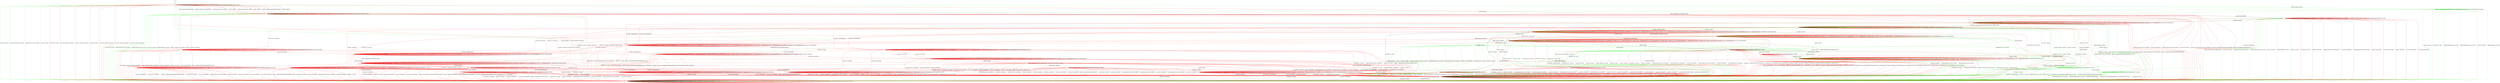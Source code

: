digraph "" {
	graph ["Incoming time"=0.08639669418334961,
		"Outgoing time"=0.14524483680725098,
		Output="{'States': 36, 'Transitions': 837, 'Filename': '../results/ssh/OpenSSH-DropBear-z3-3.dot'}",
		Reference="{'States': 32, 'Transitions': 683, 'Filename': '../subjects/ssh/OpenSSH.dot'}",
		Solver=z3,
		Updated="{'States': 18, 'Transitions': 222, 'Filename': '../subjects/ssh/DropBear.dot'}",
		"f-measure"=0.15027624309392265,
		precision=0.3063063063063063,
		recall=0.09956076134699854
	];
	a -> a	[key=0,
		label="CH_CLOSE / CH_NONE"];
	a -> a	[key=1,
		label="CH_REQUEST_PTY / CH_NONE"];
	a -> a	[key=2,
		label="CH_EOF / CH_NONE"];
	a -> a	[key=3,
		label="CH_DATA / CH_NONE"];
	a -> a	[key=4,
		color=green,
		label="KEX30 / UNIMPLEMENTED"];
	a -> a	[key=5,
		color=red,
		label="CH_WINDOW_ADJUST / CH_NONE"];
	a -> a	[key=6,
		color=red,
		label="DEBUG / NO_RESP"];
	a -> a	[key=7,
		color=red,
		label="CH_EXTENDED_DATA / CH_NONE"];
	a -> a	[key=8,
		color=red,
		label="IGNORE / NO_RESP"];
	a -> a	[key=9,
		color=red,
		label="UNIMPLEMENTED / NO_RESP"];
	a -> b	[key=0,
		color=green,
		label="CH_OPEN / NO_CONN"];
	a -> b	[key=1,
		color=red,
		label="CH_OPEN / DISCONNECT"];
	a -> g	[key=0,
		label="NEWKEYS / NO_RESP"];
	a -> k	[key=0,
		color=green,
		label="UA_PK_NOK / NO_CONN"];
	a -> k	[key=1,
		color=green,
		label="SERVICE_REQUEST_AUTH / NO_CONN"];
	a -> k	[key=2,
		color=green,
		label="SERVICE_REQUEST_CONN / NO_CONN"];
	a -> k	[key=3,
		color=green,
		label="UA_PK_OK / NO_CONN"];
	a -> k	[key=4,
		color=green,
		label="KEXINIT_PROCEED / NO_CONN"];
	a -> k	[key=5,
		color=green,
		label="KEXINIT / NO_CONN"];
	a -> k	[key=6,
		color=red,
		label="DISCONNECT / NO_CONN"];
	a -> k	[key=7,
		color=red,
		label="KEXINIT / DISCONNECT"];
	a -> k	[key=8,
		color=red,
		label="SERVICE_REQUEST_AUTH / DISCONNECT"];
	a -> k	[key=9,
		color=red,
		label="UA_PK_OK / DISCONNECT"];
	a -> k	[key=10,
		color=red,
		label="SERVICE_REQUEST_CONN / DISCONNECT"];
	a -> k	[key=11,
		color=red,
		label="UA_NONE / DISCONNECT"];
	a -> k	[key=12,
		color=red,
		label="UA_PK_NOK / DISCONNECT"];
	a -> k	[key=13,
		color=red,
		label="KEX30 / DISCONNECT"];
	a -> k	[key=14,
		color=red,
		label="UA_PW_OK / DISCONNECT"];
	a -> k	[key=15,
		color=red,
		label="UA_PW_NOK / DISCONNECT"];
	a -> k	[key=16,
		color=red,
		label="REKEY / DISCONNECT|NO_CONN|NO_CONN"];
	b -> b	[key=0,
		label="KEXINIT / NO_CONN"];
	b -> b	[key=1,
		label="SERVICE_REQUEST_AUTH / NO_CONN"];
	b -> b	[key=2,
		label="UA_PK_OK / NO_CONN"];
	b -> b	[key=3,
		label="SERVICE_REQUEST_CONN / NO_CONN"];
	b -> b	[key=4,
		label="NEWKEYS / NO_CONN"];
	b -> b	[key=5,
		label="UA_PK_NOK / NO_CONN"];
	b -> b	[key=6,
		label="CH_OPEN / CH_MAX"];
	b -> b	[key=7,
		label="CH_REQUEST_PTY / NO_CONN"];
	b -> b	[key=8,
		label="KEX30 / NO_CONN"];
	b -> b	[key=9,
		label="CH_EOF / NO_CONN"];
	b -> b	[key=10,
		label="CH_DATA / NO_CONN"];
	b -> b	[key=11,
		color=green,
		label="KEXINIT_PROCEED / NO_CONN"];
	b -> b	[key=12,
		color=red,
		label="DISCONNECT / NO_CONN"];
	b -> b	[key=13,
		color=red,
		label="CH_WINDOW_ADJUST / NO_CONN"];
	b -> b	[key=14,
		color=red,
		label="DEBUG / NO_CONN"];
	b -> b	[key=15,
		color=red,
		label="UA_NONE / NO_CONN"];
	b -> b	[key=16,
		color=red,
		label="CH_EXTENDED_DATA / NO_CONN"];
	b -> b	[key=17,
		color=red,
		label="IGNORE / NO_CONN"];
	b -> b	[key=18,
		color=red,
		label="UNIMPLEMENTED / NO_CONN"];
	b -> b	[key=19,
		color=red,
		label="UA_PW_OK / NO_CONN"];
	b -> b	[key=20,
		color=red,
		label="UA_PW_NOK / NO_CONN"];
	b -> b	[key=21,
		color=red,
		label="REKEY / NO_CONN|NO_CONN|NO_CONN"];
	b -> k	[key=0,
		label="CH_CLOSE / NO_CONN"];
	c -> c	[key=0,
		label="SERVICE_REQUEST_AUTH / SERVICE_ACCEPT"];
	c -> c	[key=1,
		label="CH_CLOSE / CH_NONE"];
	c -> c	[key=2,
		label="CH_REQUEST_PTY / CH_NONE"];
	c -> c	[key=3,
		label="CH_EOF / CH_NONE"];
	c -> c	[key=4,
		label="CH_DATA / CH_NONE"];
	c -> c	[key=5,
		color=green,
		label="UA_PK_NOK / NO_RESP"];
	c -> c	[key=6,
		color=green,
		label="SERVICE_REQUEST_CONN / SERVICE_ACCEPT"];
	c -> c	[key=7,
		color=green,
		label="UA_PK_OK / NO_RESP"];
	c -> c	[key=8,
		color=red,
		label="KEXINIT / UNIMPLEMENTED"];
	c -> c	[key=9,
		color=red,
		label="CH_WINDOW_ADJUST / CH_NONE"];
	c -> c	[key=10,
		color=red,
		label="DEBUG / NO_RESP"];
	c -> c	[key=11,
		color=red,
		label="CH_EXTENDED_DATA / CH_NONE"];
	c -> c	[key=12,
		color=red,
		label="KEX30 / UNIMPLEMENTED"];
	c -> c	[key=13,
		color=red,
		label="IGNORE / NO_RESP"];
	c -> c	[key=14,
		color=red,
		label="UNIMPLEMENTED / NO_RESP"];
	c -> d	[key=0,
		color=green,
		label="CH_OPEN / CH_OPEN_SUCCESS"];
	c -> k	[key=0,
		label="NEWKEYS / NO_CONN"];
	c -> k	[key=1,
		color=green,
		label="KEX30 / NO_CONN"];
	c -> k	[key=2,
		color=red,
		label="DISCONNECT / NO_CONN"];
	c -> k	[key=3,
		color=red,
		label="SERVICE_REQUEST_CONN / DISCONNECT"];
	c -> k	[key=4,
		color=red,
		label="REKEY / UNIMPLEMENTED|UNIMPLEMENTED|NO_CONN"];
	p	[color=green];
	c -> p	[key=0,
		color=green,
		label="KEXINIT_PROCEED / KEXINIT"];
	q	[color=green];
	c -> q	[key=0,
		color=green,
		label="KEXINIT / KEXINIT"];
	t	[color=red];
	c -> t	[key=0,
		color=red,
		label="UA_PK_OK / UA_SUCCESS"];
	c -> t	[key=1,
		color=red,
		label="UA_PW_OK / UA_SUCCESS"];
	u	[color=red];
	c -> u	[key=0,
		color=red,
		label="UA_PW_NOK / UA_FAILURE"];
	v	[color=red];
	c -> v	[key=0,
		color=red,
		label="UA_NONE / UA_FAILURE"];
	w	[color=red];
	c -> w	[key=0,
		color=red,
		label="UA_PK_NOK / UA_FAILURE"];
	x	[color=red];
	c -> x	[key=0,
		color=red,
		label="CH_OPEN / UNIMPLEMENTED"];
	d -> b	[key=0,
		label="NEWKEYS / NO_CONN"];
	d -> b	[key=1,
		color=green,
		label="KEX30 / NO_CONN"];
	d -> b	[key=2,
		color=red,
		label="DISCONNECT / NO_CONN"];
	d -> c	[key=0,
		color=green,
		label="CH_CLOSE / CH_EOF"];
	d -> d	[key=0,
		label="CH_OPEN / CH_MAX"];
	d -> d	[key=1,
		label="CH_DATA / NO_RESP"];
	d -> d	[key=2,
		color=green,
		label="UA_PK_NOK / NO_RESP"];
	d -> d	[key=3,
		color=green,
		label="SERVICE_REQUEST_AUTH / SERVICE_ACCEPT"];
	d -> d	[key=4,
		color=green,
		label="SERVICE_REQUEST_CONN / SERVICE_ACCEPT"];
	d -> d	[key=5,
		color=green,
		label="UA_PK_OK / NO_RESP"];
	d -> d	[key=6,
		color=red,
		label="SERVICE_REQUEST_AUTH / NO_RESP"];
	d -> d	[key=7,
		color=red,
		label="CH_WINDOW_ADJUST / NO_RESP"];
	d -> d	[key=8,
		color=red,
		label="DEBUG / NO_RESP"];
	d -> d	[key=9,
		color=red,
		label="UA_PK_OK / UNIMPLEMENTED"];
	d -> d	[key=10,
		color=red,
		label="SERVICE_REQUEST_CONN / NO_RESP"];
	d -> d	[key=11,
		color=red,
		label="UA_NONE / UNIMPLEMENTED"];
	d -> d	[key=12,
		color=red,
		label="CH_EXTENDED_DATA / NO_RESP"];
	d -> d	[key=13,
		color=red,
		label="UA_PK_NOK / UNIMPLEMENTED"];
	d -> d	[key=14,
		color=red,
		label="KEX30 / NO_RESP"];
	d -> d	[key=15,
		color=red,
		label="IGNORE / NO_RESP"];
	d -> d	[key=16,
		color=red,
		label="CH_EOF / NO_RESP"];
	d -> d	[key=17,
		color=red,
		label="UNIMPLEMENTED / NO_RESP"];
	d -> d	[key=18,
		color=red,
		label="UA_PW_OK / UNIMPLEMENTED"];
	d -> d	[key=19,
		color=red,
		label="UA_PW_NOK / UNIMPLEMENTED"];
	d -> d	[key=20,
		color=red,
		label="REKEY / KEXINIT|KEX31+NEWKEYS|NO_RESP"];
	d -> e	[key=0,
		color=green,
		label="CH_EOF / CH_EOF"];
	d -> f	[key=0,
		color=green,
		label="KEXINIT / KEXINIT"];
	d -> j	[key=0,
		color=green,
		label="CH_REQUEST_PTY / CH_SUCCESS"];
	d -> l	[key=0,
		color=red,
		label="CH_REQUEST_PTY / CH_SUCCESS"];
	r	[color=green];
	d -> r	[key=0,
		color=green,
		label="KEXINIT_PROCEED / KEXINIT"];
	z	[color=red];
	d -> z	[key=0,
		color=red,
		label="CH_CLOSE / CH_CLOSE"];
	ff	[color=red];
	d -> ff	[key=0,
		color=red,
		label="KEXINIT / KEXINIT"];
	e -> b	[key=0,
		label="NEWKEYS / NO_CONN"];
	e -> b	[key=1,
		color=green,
		label="KEX30 / NO_CONN"];
	e -> b	[key=2,
		color=green,
		label="CH_DATA / NO_CONN"];
	e -> b	[key=3,
		color=red,
		label="DISCONNECT / NO_CONN"];
	e -> c	[key=0,
		color=green,
		label="CH_CLOSE / NO_RESP"];
	e -> d	[key=0,
		color=red,
		label="REKEY / KEXINIT|KEX31+NEWKEYS|NO_RESP"];
	e -> e	[key=0,
		label="CH_OPEN / CH_MAX"];
	e -> e	[key=1,
		label="CH_EOF / NO_RESP"];
	e -> e	[key=2,
		color=green,
		label="UA_PK_NOK / NO_RESP"];
	e -> e	[key=3,
		color=green,
		label="SERVICE_REQUEST_AUTH / SERVICE_ACCEPT"];
	e -> e	[key=4,
		color=green,
		label="SERVICE_REQUEST_CONN / SERVICE_ACCEPT"];
	e -> e	[key=5,
		color=green,
		label="UA_PK_OK / NO_RESP"];
	e -> e	[key=6,
		color=red,
		label="SERVICE_REQUEST_AUTH / UNIMPLEMENTED"];
	e -> e	[key=7,
		color=red,
		label="CH_WINDOW_ADJUST / NO_RESP"];
	e -> e	[key=8,
		color=red,
		label="DEBUG / NO_RESP"];
	e -> e	[key=9,
		color=red,
		label="UA_PK_OK / UNIMPLEMENTED"];
	e -> e	[key=10,
		color=red,
		label="SERVICE_REQUEST_CONN / UNIMPLEMENTED"];
	e -> e	[key=11,
		color=red,
		label="UA_NONE / UNIMPLEMENTED"];
	e -> e	[key=12,
		color=red,
		label="CH_EXTENDED_DATA / NO_RESP"];
	e -> e	[key=13,
		color=red,
		label="UA_PK_NOK / UNIMPLEMENTED"];
	e -> e	[key=14,
		color=red,
		label="KEX30 / UNIMPLEMENTED"];
	e -> e	[key=15,
		color=red,
		label="IGNORE / NO_RESP"];
	e -> e	[key=16,
		color=red,
		label="CH_DATA / NO_RESP"];
	e -> e	[key=17,
		color=red,
		label="UNIMPLEMENTED / NO_RESP"];
	e -> e	[key=18,
		color=red,
		label="UA_PW_OK / UNIMPLEMENTED"];
	e -> e	[key=19,
		color=red,
		label="UA_PW_NOK / UNIMPLEMENTED"];
	e -> f	[key=0,
		color=green,
		label="KEXINIT / KEXINIT"];
	e -> j	[key=0,
		color=red,
		label="CH_REQUEST_PTY / CH_SUCCESS"];
	e -> l	[key=0,
		color=green,
		label="CH_REQUEST_PTY / CH_SUCCESS"];
	e -> r	[key=0,
		color=green,
		label="KEXINIT_PROCEED / KEXINIT"];
	e -> t	[key=0,
		color=red,
		label="CH_CLOSE / CH_CLOSE"];
	e -> ff	[key=0,
		color=red,
		label="KEXINIT / KEXINIT"];
	f -> b	[key=0,
		color=green,
		label="UA_PK_NOK / NO_CONN"];
	f -> b	[key=1,
		color=green,
		label="SERVICE_REQUEST_AUTH / NO_CONN"];
	f -> b	[key=2,
		color=green,
		label="SERVICE_REQUEST_CONN / NO_CONN"];
	f -> b	[key=3,
		color=green,
		label="NEWKEYS / UNIMPLEMENTED"];
	f -> b	[key=4,
		color=green,
		label="CH_REQUEST_PTY / NO_CONN"];
	f -> b	[key=5,
		color=green,
		label="CH_DATA / NO_CONN"];
	f -> b	[key=6,
		color=green,
		label="UA_PK_OK / NO_CONN"];
	f -> b	[key=7,
		color=green,
		label="KEXINIT_PROCEED / NO_CONN"];
	f -> b	[key=8,
		color=green,
		label="KEXINIT / NO_CONN"];
	f -> b	[key=9,
		color=green,
		label="CH_EOF / NO_CONN"];
	f -> b	[key=10,
		color=red,
		label="DISCONNECT / NO_CONN"];
	f -> b	[key=11,
		color=red,
		label="KEXINIT / DISCONNECT"];
	f -> b	[key=12,
		color=red,
		label="SERVICE_REQUEST_AUTH / DISCONNECT"];
	f -> b	[key=13,
		color=red,
		label="CH_WINDOW_ADJUST / DISCONNECT"];
	f -> b	[key=14,
		color=red,
		label="UA_PK_OK / DISCONNECT"];
	f -> b	[key=15,
		color=red,
		label="SERVICE_REQUEST_CONN / DISCONNECT"];
	f -> b	[key=16,
		color=red,
		label="UA_NONE / DISCONNECT"];
	f -> b	[key=17,
		color=red,
		label="CH_EXTENDED_DATA / DISCONNECT"];
	f -> b	[key=18,
		color=red,
		label="NEWKEYS / NO_CONN"];
	f -> b	[key=19,
		color=red,
		label="UA_PK_NOK / DISCONNECT"];
	f -> b	[key=20,
		color=red,
		label="CH_REQUEST_PTY / DISCONNECT"];
	f -> b	[key=21,
		color=red,
		label="CH_EOF / DISCONNECT"];
	f -> b	[key=22,
		color=red,
		label="CH_DATA / DISCONNECT"];
	f -> b	[key=23,
		color=red,
		label="UA_PW_OK / DISCONNECT"];
	f -> b	[key=24,
		color=red,
		label="UA_PW_NOK / DISCONNECT"];
	f -> b	[key=25,
		color=red,
		label="REKEY / DISCONNECT|NO_CONN|NO_CONN"];
	f -> f	[key=0,
		label="CH_OPEN / CH_MAX"];
	f -> f	[key=1,
		color=red,
		label="DEBUG / NO_RESP"];
	f -> f	[key=2,
		color=red,
		label="IGNORE / NO_RESP"];
	f -> f	[key=3,
		color=red,
		label="UNIMPLEMENTED / NO_RESP"];
	f -> i	[key=0,
		color=green,
		label="KEX30 / KEX31+NEWKEYS"];
	f -> k	[key=0,
		color=green,
		label="CH_CLOSE / NO_CONN"];
	f -> k	[key=1,
		color=red,
		label="CH_CLOSE / DISCONNECT"];
	jj	[color=red];
	f -> jj	[key=0,
		color=red,
		label="KEX30 / KEX31+NEWKEYS"];
	g -> b	[key=0,
		color=green,
		label="CH_OPEN / NO_CONN"];
	g -> c	[key=0,
		color=green,
		label="UA_PK_OK / UA_SUCCESS"];
	g -> c	[key=1,
		color=red,
		label="SERVICE_REQUEST_AUTH / SERVICE_ACCEPT"];
	g -> g	[key=0,
		label="CH_CLOSE / CH_NONE"];
	g -> g	[key=1,
		label="CH_REQUEST_PTY / CH_NONE"];
	g -> g	[key=2,
		label="CH_EOF / CH_NONE"];
	g -> g	[key=3,
		label="CH_DATA / CH_NONE"];
	g -> g	[key=4,
		color=green,
		label="UA_PK_NOK / UA_FAILURE"];
	g -> g	[key=5,
		color=green,
		label="SERVICE_REQUEST_AUTH / SERVICE_ACCEPT"];
	g -> g	[key=6,
		color=red,
		label="KEXINIT / UNIMPLEMENTED"];
	g -> g	[key=7,
		color=red,
		label="CH_WINDOW_ADJUST / CH_NONE"];
	g -> g	[key=8,
		color=red,
		label="DEBUG / NO_RESP"];
	g -> g	[key=9,
		color=red,
		label="UA_PK_OK / UNIMPLEMENTED"];
	g -> g	[key=10,
		color=red,
		label="UA_NONE / UNIMPLEMENTED"];
	g -> g	[key=11,
		color=red,
		label="CH_EXTENDED_DATA / CH_NONE"];
	g -> g	[key=12,
		color=red,
		label="UA_PK_NOK / UNIMPLEMENTED"];
	g -> g	[key=13,
		color=red,
		label="KEX30 / UNIMPLEMENTED"];
	g -> g	[key=14,
		color=red,
		label="IGNORE / NO_RESP"];
	g -> g	[key=15,
		color=red,
		label="UNIMPLEMENTED / NO_RESP"];
	g -> g	[key=16,
		color=red,
		label="UA_PW_OK / UNIMPLEMENTED"];
	g -> g	[key=17,
		color=red,
		label="UA_PW_NOK / UNIMPLEMENTED"];
	g -> k	[key=0,
		label="NEWKEYS / NO_CONN"];
	g -> k	[key=1,
		color=green,
		label="KEX30 / NO_CONN"];
	g -> k	[key=2,
		color=green,
		label="SERVICE_REQUEST_CONN / NO_CONN"];
	g -> k	[key=3,
		color=red,
		label="DISCONNECT / NO_CONN"];
	g -> k	[key=4,
		color=red,
		label="SERVICE_REQUEST_CONN / DISCONNECT"];
	g -> k	[key=5,
		color=red,
		label="REKEY / UNIMPLEMENTED|UNIMPLEMENTED|NO_CONN"];
	g -> p	[key=0,
		color=green,
		label="KEXINIT_PROCEED / KEXINIT"];
	g -> q	[key=0,
		color=green,
		label="KEXINIT / KEXINIT"];
	s	[color=red];
	g -> s	[key=0,
		color=red,
		label="CH_OPEN / UNIMPLEMENTED"];
	h -> b	[key=0,
		color=green,
		label="CH_OPEN / KEXINIT"];
	h -> b	[key=1,
		color=red,
		label="CH_OPEN / KEXINIT+DISCONNECT"];
	h -> g	[key=0,
		color=red,
		label="REKEY / KEXINIT|KEX31+NEWKEYS|NO_RESP"];
	h -> h	[key=0,
		label="CH_CLOSE / CH_NONE"];
	h -> h	[key=1,
		label="CH_REQUEST_PTY / CH_NONE"];
	h -> h	[key=2,
		label="CH_EOF / CH_NONE"];
	h -> h	[key=3,
		label="CH_DATA / CH_NONE"];
	h -> h	[key=4,
		color=red,
		label="CH_WINDOW_ADJUST / CH_NONE"];
	h -> h	[key=5,
		color=red,
		label="CH_EXTENDED_DATA / CH_NONE"];
	h -> k	[key=0,
		color=green,
		label="UA_PK_NOK / KEXINIT"];
	h -> k	[key=1,
		color=green,
		label="SERVICE_REQUEST_AUTH / KEXINIT"];
	h -> k	[key=2,
		color=green,
		label="SERVICE_REQUEST_CONN / KEXINIT"];
	h -> k	[key=3,
		color=green,
		label="UA_PK_OK / KEXINIT"];
	h -> k	[key=4,
		color=red,
		label="DISCONNECT / KEXINIT"];
	h -> k	[key=5,
		color=red,
		label="UA_PK_OK / KEXINIT+DISCONNECT"];
	h -> k	[key=6,
		color=red,
		label="UA_NONE / KEXINIT+DISCONNECT"];
	h -> k	[key=7,
		color=red,
		label="NEWKEYS / KEXINIT"];
	h -> k	[key=8,
		color=red,
		label="UA_PK_NOK / KEXINIT+DISCONNECT"];
	h -> k	[key=9,
		color=red,
		label="UA_PW_OK / KEXINIT+DISCONNECT"];
	h -> k	[key=10,
		color=red,
		label="UA_PW_NOK / KEXINIT+DISCONNECT"];
	h -> m	[key=0,
		label="KEXINIT / KEXINIT"];
	h -> m	[key=1,
		color=green,
		label="KEX30 / KEXINIT+UNIMPLEMENTED"];
	h -> m	[key=2,
		color=green,
		label="NEWKEYS / KEXINIT+UNIMPLEMENTED"];
	h -> m	[key=3,
		color=red,
		label="SERVICE_REQUEST_AUTH / KEXINIT"];
	h -> m	[key=4,
		color=red,
		label="DEBUG / KEXINIT"];
	h -> m	[key=5,
		color=red,
		label="SERVICE_REQUEST_CONN / KEXINIT"];
	h -> m	[key=6,
		color=red,
		label="KEX30 / KEXINIT"];
	h -> m	[key=7,
		color=red,
		label="IGNORE / KEXINIT"];
	h -> m	[key=8,
		color=red,
		label="UNIMPLEMENTED / KEXINIT"];
	o	[color=green];
	h -> o	[key=0,
		color=green,
		label="KEXINIT_PROCEED / KEXINIT"];
	i -> b	[key=0,
		color=green,
		label="UA_PK_NOK / NO_CONN"];
	i -> b	[key=1,
		color=green,
		label="SERVICE_REQUEST_AUTH / NO_CONN"];
	i -> b	[key=2,
		color=green,
		label="SERVICE_REQUEST_CONN / NO_CONN"];
	i -> b	[key=3,
		color=green,
		label="CH_REQUEST_PTY / NO_CONN"];
	i -> b	[key=4,
		color=green,
		label="CH_DATA / NO_CONN"];
	i -> b	[key=5,
		color=green,
		label="UA_PK_OK / NO_CONN"];
	i -> b	[key=6,
		color=green,
		label="KEXINIT_PROCEED / NO_CONN"];
	i -> b	[key=7,
		color=green,
		label="KEXINIT / NO_CONN"];
	i -> b	[key=8,
		color=green,
		label="CH_EOF / NO_CONN"];
	i -> b	[key=9,
		color=red,
		label="DISCONNECT / NO_CONN"];
	i -> b	[key=10,
		color=red,
		label="KEXINIT / DISCONNECT"];
	i -> b	[key=11,
		color=red,
		label="SERVICE_REQUEST_AUTH / DISCONNECT"];
	i -> b	[key=12,
		color=red,
		label="CH_WINDOW_ADJUST / DISCONNECT"];
	i -> b	[key=13,
		color=red,
		label="UA_PK_OK / DISCONNECT"];
	i -> b	[key=14,
		color=red,
		label="SERVICE_REQUEST_CONN / DISCONNECT"];
	i -> b	[key=15,
		color=red,
		label="UA_NONE / DISCONNECT"];
	i -> b	[key=16,
		color=red,
		label="CH_EXTENDED_DATA / DISCONNECT"];
	i -> b	[key=17,
		color=red,
		label="UA_PK_NOK / DISCONNECT"];
	i -> b	[key=18,
		color=red,
		label="CH_REQUEST_PTY / DISCONNECT"];
	i -> b	[key=19,
		color=red,
		label="KEX30 / DISCONNECT"];
	i -> b	[key=20,
		color=red,
		label="CH_EOF / DISCONNECT"];
	i -> b	[key=21,
		color=red,
		label="CH_DATA / DISCONNECT"];
	i -> b	[key=22,
		color=red,
		label="UA_PW_OK / DISCONNECT"];
	i -> b	[key=23,
		color=red,
		label="UA_PW_NOK / DISCONNECT"];
	i -> b	[key=24,
		color=red,
		label="REKEY / DISCONNECT|NO_CONN|NO_CONN"];
	i -> d	[key=0,
		label="NEWKEYS / NO_RESP"];
	i -> i	[key=0,
		label="CH_OPEN / CH_MAX"];
	i -> i	[key=1,
		color=green,
		label="KEX30 / UNIMPLEMENTED"];
	i -> i	[key=2,
		color=red,
		label="DEBUG / NO_RESP"];
	i -> i	[key=3,
		color=red,
		label="IGNORE / NO_RESP"];
	i -> i	[key=4,
		color=red,
		label="UNIMPLEMENTED / NO_RESP"];
	i -> k	[key=0,
		color=green,
		label="CH_CLOSE / NO_CONN"];
	i -> k	[key=1,
		color=red,
		label="CH_CLOSE / DISCONNECT"];
	j -> b	[key=0,
		label="NEWKEYS / NO_CONN"];
	j -> b	[key=1,
		color=green,
		label="KEX30 / NO_CONN"];
	j -> b	[key=2,
		color=green,
		label="CH_REQUEST_PTY / NO_CONN"];
	j -> b	[key=3,
		color=red,
		label="DISCONNECT / NO_CONN"];
	j -> b	[key=4,
		color=red,
		label="CH_REQUEST_PTY / DISCONNECT"];
	j -> c	[key=0,
		color=green,
		label="CH_CLOSE / CH_EOF"];
	j -> f	[key=0,
		label="KEXINIT / KEXINIT"];
	j -> j	[key=0,
		label="CH_OPEN / CH_MAX"];
	j -> j	[key=1,
		label="CH_DATA / NO_RESP"];
	j -> j	[key=2,
		color=green,
		label="UA_PK_NOK / NO_RESP"];
	j -> j	[key=3,
		color=green,
		label="SERVICE_REQUEST_AUTH / SERVICE_ACCEPT"];
	j -> j	[key=4,
		color=green,
		label="SERVICE_REQUEST_CONN / SERVICE_ACCEPT"];
	j -> j	[key=5,
		color=green,
		label="UA_PK_OK / NO_RESP"];
	j -> j	[key=6,
		color=red,
		label="SERVICE_REQUEST_AUTH / UNIMPLEMENTED"];
	j -> j	[key=7,
		color=red,
		label="CH_WINDOW_ADJUST / NO_RESP"];
	j -> j	[key=8,
		color=red,
		label="DEBUG / NO_RESP"];
	j -> j	[key=9,
		color=red,
		label="UA_PK_OK / UNIMPLEMENTED"];
	j -> j	[key=10,
		color=red,
		label="SERVICE_REQUEST_CONN / UNIMPLEMENTED"];
	j -> j	[key=11,
		color=red,
		label="UA_NONE / UNIMPLEMENTED"];
	j -> j	[key=12,
		color=red,
		label="CH_EXTENDED_DATA / NO_RESP"];
	j -> j	[key=13,
		color=red,
		label="UA_PK_NOK / UNIMPLEMENTED"];
	j -> j	[key=14,
		color=red,
		label="KEX30 / UNIMPLEMENTED"];
	j -> j	[key=15,
		color=red,
		label="IGNORE / NO_RESP"];
	j -> j	[key=16,
		color=red,
		label="CH_EOF / NO_RESP"];
	j -> j	[key=17,
		color=red,
		label="UNIMPLEMENTED / NO_RESP"];
	j -> j	[key=18,
		color=red,
		label="UA_PW_OK / UNIMPLEMENTED"];
	j -> j	[key=19,
		color=red,
		label="UA_PW_NOK / UNIMPLEMENTED"];
	j -> l	[key=0,
		color=green,
		label="CH_EOF / CH_EOF"];
	j -> l	[key=1,
		color=red,
		label="REKEY / KEXINIT|KEX31+NEWKEYS|NO_RESP"];
	j -> r	[key=0,
		color=green,
		label="KEXINIT_PROCEED / KEXINIT"];
	j -> t	[key=0,
		color=red,
		label="CH_CLOSE / CH_CLOSE"];
	k -> b	[key=0,
		label="CH_OPEN / NO_CONN"];
	k -> k	[key=0,
		label="KEXINIT / NO_CONN"];
	k -> k	[key=1,
		label="SERVICE_REQUEST_AUTH / NO_CONN"];
	k -> k	[key=2,
		label="UA_PK_OK / NO_CONN"];
	k -> k	[key=3,
		label="SERVICE_REQUEST_CONN / NO_CONN"];
	k -> k	[key=4,
		label="NEWKEYS / NO_CONN"];
	k -> k	[key=5,
		label="UA_PK_NOK / NO_CONN"];
	k -> k	[key=6,
		label="CH_CLOSE / CH_NONE"];
	k -> k	[key=7,
		label="CH_REQUEST_PTY / CH_NONE"];
	k -> k	[key=8,
		label="KEX30 / NO_CONN"];
	k -> k	[key=9,
		label="CH_EOF / CH_NONE"];
	k -> k	[key=10,
		label="CH_DATA / CH_NONE"];
	k -> k	[key=11,
		color=green,
		label="KEXINIT_PROCEED / NO_CONN"];
	k -> k	[key=12,
		color=red,
		label="DISCONNECT / NO_CONN"];
	k -> k	[key=13,
		color=red,
		label="CH_WINDOW_ADJUST / CH_NONE"];
	k -> k	[key=14,
		color=red,
		label="DEBUG / NO_CONN"];
	k -> k	[key=15,
		color=red,
		label="UA_NONE / NO_CONN"];
	k -> k	[key=16,
		color=red,
		label="CH_EXTENDED_DATA / CH_NONE"];
	k -> k	[key=17,
		color=red,
		label="IGNORE / NO_CONN"];
	k -> k	[key=18,
		color=red,
		label="UNIMPLEMENTED / NO_CONN"];
	k -> k	[key=19,
		color=red,
		label="UA_PW_OK / NO_CONN"];
	k -> k	[key=20,
		color=red,
		label="UA_PW_NOK / NO_CONN"];
	k -> k	[key=21,
		color=red,
		label="REKEY / NO_CONN|NO_CONN|NO_CONN"];
	l -> b	[key=0,
		label="NEWKEYS / NO_CONN"];
	l -> b	[key=1,
		color=green,
		label="KEX30 / NO_CONN"];
	l -> b	[key=2,
		color=green,
		label="CH_REQUEST_PTY / NO_CONN"];
	l -> b	[key=3,
		color=green,
		label="CH_DATA / NO_CONN"];
	l -> b	[key=4,
		color=red,
		label="DISCONNECT / NO_CONN"];
	l -> b	[key=5,
		color=red,
		label="CH_REQUEST_PTY / DISCONNECT"];
	l -> c	[key=0,
		color=green,
		label="CH_CLOSE / NO_RESP"];
	l -> f	[key=0,
		label="KEXINIT / KEXINIT"];
	l -> l	[key=0,
		label="CH_OPEN / CH_MAX"];
	l -> l	[key=1,
		label="CH_EOF / NO_RESP"];
	l -> l	[key=2,
		color=green,
		label="UA_PK_NOK / NO_RESP"];
	l -> l	[key=3,
		color=green,
		label="SERVICE_REQUEST_AUTH / SERVICE_ACCEPT"];
	l -> l	[key=4,
		color=green,
		label="SERVICE_REQUEST_CONN / SERVICE_ACCEPT"];
	l -> l	[key=5,
		color=green,
		label="UA_PK_OK / NO_RESP"];
	l -> l	[key=6,
		color=red,
		label="SERVICE_REQUEST_AUTH / NO_RESP"];
	l -> l	[key=7,
		color=red,
		label="CH_WINDOW_ADJUST / NO_RESP"];
	l -> l	[key=8,
		color=red,
		label="DEBUG / NO_RESP"];
	l -> l	[key=9,
		color=red,
		label="UA_PK_OK / UNIMPLEMENTED"];
	l -> l	[key=10,
		color=red,
		label="SERVICE_REQUEST_CONN / NO_RESP"];
	l -> l	[key=11,
		color=red,
		label="UA_NONE / UNIMPLEMENTED"];
	l -> l	[key=12,
		color=red,
		label="CH_EXTENDED_DATA / NO_RESP"];
	l -> l	[key=13,
		color=red,
		label="UA_PK_NOK / UNIMPLEMENTED"];
	l -> l	[key=14,
		color=red,
		label="KEX30 / NO_RESP"];
	l -> l	[key=15,
		color=red,
		label="IGNORE / NO_RESP"];
	l -> l	[key=16,
		color=red,
		label="CH_DATA / NO_RESP"];
	l -> l	[key=17,
		color=red,
		label="UNIMPLEMENTED / NO_RESP"];
	l -> l	[key=18,
		color=red,
		label="UA_PW_OK / UNIMPLEMENTED"];
	l -> l	[key=19,
		color=red,
		label="UA_PW_NOK / UNIMPLEMENTED"];
	l -> l	[key=20,
		color=red,
		label="REKEY / KEXINIT|KEX31+NEWKEYS|NO_RESP"];
	l -> r	[key=0,
		color=green,
		label="KEXINIT_PROCEED / KEXINIT"];
	l -> z	[key=0,
		color=red,
		label="CH_CLOSE / CH_CLOSE"];
	m -> a	[key=0,
		label="KEX30 / KEX31+NEWKEYS"];
	m -> b	[key=0,
		color=green,
		label="CH_OPEN / NO_CONN"];
	m -> b	[key=1,
		color=red,
		label="CH_OPEN / DISCONNECT"];
	m -> k	[key=0,
		color=green,
		label="UA_PK_NOK / NO_CONN"];
	m -> k	[key=1,
		color=green,
		label="SERVICE_REQUEST_AUTH / NO_CONN"];
	m -> k	[key=2,
		color=green,
		label="SERVICE_REQUEST_CONN / NO_CONN"];
	m -> k	[key=3,
		color=green,
		label="UA_PK_OK / NO_CONN"];
	m -> k	[key=4,
		color=green,
		label="KEXINIT_PROCEED / NO_CONN"];
	m -> k	[key=5,
		color=green,
		label="KEXINIT / NO_CONN"];
	m -> k	[key=6,
		color=red,
		label="DISCONNECT / NO_CONN"];
	m -> k	[key=7,
		color=red,
		label="KEXINIT / DISCONNECT"];
	m -> k	[key=8,
		color=red,
		label="SERVICE_REQUEST_AUTH / DISCONNECT"];
	m -> k	[key=9,
		color=red,
		label="UA_PK_OK / DISCONNECT"];
	m -> k	[key=10,
		color=red,
		label="SERVICE_REQUEST_CONN / DISCONNECT"];
	m -> k	[key=11,
		color=red,
		label="UA_NONE / DISCONNECT"];
	m -> k	[key=12,
		color=red,
		label="NEWKEYS / NO_CONN"];
	m -> k	[key=13,
		color=red,
		label="UA_PK_NOK / DISCONNECT"];
	m -> k	[key=14,
		color=red,
		label="UA_PW_OK / DISCONNECT"];
	m -> k	[key=15,
		color=red,
		label="UA_PW_NOK / DISCONNECT"];
	m -> k	[key=16,
		color=red,
		label="REKEY / DISCONNECT|NO_CONN|NO_CONN"];
	m -> m	[key=0,
		label="CH_CLOSE / CH_NONE"];
	m -> m	[key=1,
		label="CH_REQUEST_PTY / CH_NONE"];
	m -> m	[key=2,
		label="CH_EOF / CH_NONE"];
	m -> m	[key=3,
		label="CH_DATA / CH_NONE"];
	m -> m	[key=4,
		color=green,
		label="NEWKEYS / UNIMPLEMENTED"];
	m -> m	[key=5,
		color=red,
		label="CH_WINDOW_ADJUST / CH_NONE"];
	m -> m	[key=6,
		color=red,
		label="DEBUG / NO_RESP"];
	m -> m	[key=7,
		color=red,
		label="CH_EXTENDED_DATA / CH_NONE"];
	m -> m	[key=8,
		color=red,
		label="IGNORE / NO_RESP"];
	m -> m	[key=9,
		color=red,
		label="UNIMPLEMENTED / NO_RESP"];
	n -> h	[key=0];
	o -> b	[key=0,
		color=green,
		label="CH_OPEN / NO_CONN"];
	o -> k	[key=0,
		color=green,
		label="UA_PK_NOK / NO_CONN"];
	o -> k	[key=1,
		color=green,
		label="SERVICE_REQUEST_AUTH / NO_CONN"];
	o -> k	[key=2,
		color=green,
		label="SERVICE_REQUEST_CONN / NO_CONN"];
	o -> k	[key=3,
		color=green,
		label="UA_PK_OK / NO_CONN"];
	o -> k	[key=4,
		color=green,
		label="KEXINIT_PROCEED / NO_CONN"];
	o -> k	[key=5,
		color=green,
		label="KEXINIT / NO_CONN"];
	o -> m	[key=0,
		color=green,
		label="KEX30 / NO_RESP"];
	o -> o	[key=0,
		color=green,
		label="NEWKEYS / UNIMPLEMENTED"];
	o -> o	[key=1,
		color=green,
		label="CH_REQUEST_PTY / CH_NONE"];
	o -> o	[key=2,
		color=green,
		label="CH_DATA / CH_NONE"];
	o -> o	[key=3,
		color=green,
		label="CH_CLOSE / CH_NONE"];
	o -> o	[key=4,
		color=green,
		label="CH_EOF / CH_NONE"];
	p -> b	[key=0,
		color=green,
		label="CH_OPEN / NO_CONN"];
	p -> k	[key=0,
		color=green,
		label="UA_PK_NOK / NO_CONN"];
	p -> k	[key=1,
		color=green,
		label="SERVICE_REQUEST_AUTH / NO_CONN"];
	p -> k	[key=2,
		color=green,
		label="SERVICE_REQUEST_CONN / NO_CONN"];
	p -> k	[key=3,
		color=green,
		label="NEWKEYS / UNIMPLEMENTED"];
	p -> k	[key=4,
		color=green,
		label="UA_PK_OK / NO_CONN"];
	p -> k	[key=5,
		color=green,
		label="KEXINIT_PROCEED / NO_CONN"];
	p -> k	[key=6,
		color=green,
		label="KEXINIT / NO_CONN"];
	p -> p	[key=0,
		color=green,
		label="CH_REQUEST_PTY / CH_NONE"];
	p -> p	[key=1,
		color=green,
		label="CH_DATA / CH_NONE"];
	p -> p	[key=2,
		color=green,
		label="CH_CLOSE / CH_NONE"];
	p -> p	[key=3,
		color=green,
		label="CH_EOF / CH_NONE"];
	p -> q	[key=0,
		color=green,
		label="KEX30 / NO_RESP"];
	q -> a	[key=0,
		color=green,
		label="KEX30 / KEX31+NEWKEYS"];
	q -> b	[key=0,
		color=green,
		label="CH_OPEN / NO_CONN"];
	q -> k	[key=0,
		color=green,
		label="UA_PK_NOK / NO_CONN"];
	q -> k	[key=1,
		color=green,
		label="SERVICE_REQUEST_AUTH / NO_CONN"];
	q -> k	[key=2,
		color=green,
		label="SERVICE_REQUEST_CONN / NO_CONN"];
	q -> k	[key=3,
		color=green,
		label="NEWKEYS / UNIMPLEMENTED"];
	q -> k	[key=4,
		color=green,
		label="UA_PK_OK / NO_CONN"];
	q -> k	[key=5,
		color=green,
		label="KEXINIT_PROCEED / NO_CONN"];
	q -> k	[key=6,
		color=green,
		label="KEXINIT / NO_CONN"];
	q -> q	[key=0,
		color=green,
		label="CH_REQUEST_PTY / CH_NONE"];
	q -> q	[key=1,
		color=green,
		label="CH_DATA / CH_NONE"];
	q -> q	[key=2,
		color=green,
		label="CH_CLOSE / CH_NONE"];
	q -> q	[key=3,
		color=green,
		label="CH_EOF / CH_NONE"];
	r -> b	[key=0,
		color=green,
		label="UA_PK_NOK / NO_CONN"];
	r -> b	[key=1,
		color=green,
		label="SERVICE_REQUEST_AUTH / NO_CONN"];
	r -> b	[key=2,
		color=green,
		label="SERVICE_REQUEST_CONN / NO_CONN"];
	r -> b	[key=3,
		color=green,
		label="NEWKEYS / UNIMPLEMENTED"];
	r -> b	[key=4,
		color=green,
		label="CH_REQUEST_PTY / NO_CONN"];
	r -> b	[key=5,
		color=green,
		label="CH_DATA / NO_CONN"];
	r -> b	[key=6,
		color=green,
		label="UA_PK_OK / NO_CONN"];
	r -> b	[key=7,
		color=green,
		label="KEXINIT_PROCEED / NO_CONN"];
	r -> b	[key=8,
		color=green,
		label="KEXINIT / NO_CONN"];
	r -> b	[key=9,
		color=green,
		label="CH_EOF / NO_CONN"];
	r -> f	[key=0,
		color=green,
		label="KEX30 / NO_RESP"];
	r -> k	[key=0,
		color=green,
		label="CH_CLOSE / NO_CONN"];
	r -> r	[key=0,
		color=green,
		label="CH_OPEN / CH_MAX"];
	s -> b	[key=0,
		color=red,
		label="DISCONNECT / NO_CONN"];
	s -> b	[key=1,
		color=red,
		label="SERVICE_REQUEST_CONN / DISCONNECT"];
	s -> b	[key=2,
		color=red,
		label="NEWKEYS / NO_CONN"];
	s -> b	[key=3,
		color=red,
		label="REKEY / UNIMPLEMENTED|UNIMPLEMENTED|NO_CONN"];
	s -> g	[key=0,
		color=red,
		label="CH_CLOSE / UNIMPLEMENTED"];
	s -> s	[key=0,
		color=red,
		label="KEXINIT / UNIMPLEMENTED"];
	s -> s	[key=1,
		color=red,
		label="CH_WINDOW_ADJUST / UNIMPLEMENTED"];
	s -> s	[key=2,
		color=red,
		label="DEBUG / NO_RESP"];
	s -> s	[key=3,
		color=red,
		label="UA_PK_OK / UNIMPLEMENTED"];
	s -> s	[key=4,
		color=red,
		label="UA_NONE / UNIMPLEMENTED"];
	s -> s	[key=5,
		color=red,
		label="CH_EXTENDED_DATA / UNIMPLEMENTED"];
	s -> s	[key=6,
		color=red,
		label="UA_PK_NOK / UNIMPLEMENTED"];
	s -> s	[key=7,
		color=red,
		label="CH_OPEN / CH_MAX"];
	s -> s	[key=8,
		color=red,
		label="CH_REQUEST_PTY / UNIMPLEMENTED"];
	s -> s	[key=9,
		color=red,
		label="KEX30 / UNIMPLEMENTED"];
	s -> s	[key=10,
		color=red,
		label="IGNORE / NO_RESP"];
	s -> s	[key=11,
		color=red,
		label="CH_EOF / UNIMPLEMENTED"];
	s -> s	[key=12,
		color=red,
		label="CH_DATA / UNIMPLEMENTED"];
	s -> s	[key=13,
		color=red,
		label="UNIMPLEMENTED / NO_RESP"];
	s -> s	[key=14,
		color=red,
		label="UA_PW_OK / UNIMPLEMENTED"];
	s -> s	[key=15,
		color=red,
		label="UA_PW_NOK / UNIMPLEMENTED"];
	s -> x	[key=0,
		color=red,
		label="SERVICE_REQUEST_AUTH / SERVICE_ACCEPT"];
	t -> e	[key=0,
		color=red,
		label="CH_OPEN / CH_OPEN_SUCCESS"];
	t -> k	[key=0,
		color=red,
		label="DISCONNECT / NO_CONN"];
	t -> k	[key=1,
		color=red,
		label="NEWKEYS / NO_CONN"];
	t -> t	[key=0,
		color=red,
		label="SERVICE_REQUEST_AUTH / UNIMPLEMENTED"];
	t -> t	[key=1,
		color=red,
		label="CH_WINDOW_ADJUST / CH_NONE"];
	t -> t	[key=2,
		color=red,
		label="DEBUG / NO_RESP"];
	t -> t	[key=3,
		color=red,
		label="UA_PK_OK / UNIMPLEMENTED"];
	t -> t	[key=4,
		color=red,
		label="SERVICE_REQUEST_CONN / UNIMPLEMENTED"];
	t -> t	[key=5,
		color=red,
		label="UA_NONE / UNIMPLEMENTED"];
	t -> t	[key=6,
		color=red,
		label="CH_EXTENDED_DATA / CH_NONE"];
	t -> t	[key=7,
		color=red,
		label="UA_PK_NOK / UNIMPLEMENTED"];
	t -> t	[key=8,
		color=red,
		label="CH_CLOSE / CH_NONE"];
	t -> t	[key=9,
		color=red,
		label="CH_REQUEST_PTY / CH_NONE"];
	t -> t	[key=10,
		color=red,
		label="KEX30 / UNIMPLEMENTED"];
	t -> t	[key=11,
		color=red,
		label="IGNORE / NO_RESP"];
	t -> t	[key=12,
		color=red,
		label="CH_EOF / CH_NONE"];
	t -> t	[key=13,
		color=red,
		label="CH_DATA / CH_NONE"];
	t -> t	[key=14,
		color=red,
		label="UNIMPLEMENTED / NO_RESP"];
	t -> t	[key=15,
		color=red,
		label="UA_PW_OK / UNIMPLEMENTED"];
	t -> t	[key=16,
		color=red,
		label="UA_PW_NOK / UNIMPLEMENTED"];
	y	[color=red];
	t -> y	[key=0,
		color=red,
		label="KEXINIT / KEXINIT"];
	t -> z	[key=0,
		color=red,
		label="REKEY / KEXINIT|KEX31+NEWKEYS|NO_RESP"];
	u -> k	[key=0,
		color=red,
		label="DISCONNECT / NO_CONN"];
	u -> k	[key=1,
		color=red,
		label="UA_PK_OK / DISCONNECT"];
	u -> k	[key=2,
		color=red,
		label="SERVICE_REQUEST_CONN / DISCONNECT"];
	u -> k	[key=3,
		color=red,
		label="UA_NONE / DISCONNECT"];
	u -> k	[key=4,
		color=red,
		label="NEWKEYS / NO_CONN"];
	u -> k	[key=5,
		color=red,
		label="UA_PK_NOK / DISCONNECT"];
	u -> k	[key=6,
		color=red,
		label="REKEY / UNIMPLEMENTED|UNIMPLEMENTED|NO_CONN"];
	u -> t	[key=0,
		color=red,
		label="UA_PW_OK / UA_SUCCESS"];
	u -> u	[key=0,
		color=red,
		label="KEXINIT / UNIMPLEMENTED"];
	u -> u	[key=1,
		color=red,
		label="SERVICE_REQUEST_AUTH / SERVICE_ACCEPT"];
	u -> u	[key=2,
		color=red,
		label="CH_WINDOW_ADJUST / CH_NONE"];
	u -> u	[key=3,
		color=red,
		label="DEBUG / NO_RESP"];
	u -> u	[key=4,
		color=red,
		label="CH_EXTENDED_DATA / CH_NONE"];
	u -> u	[key=5,
		color=red,
		label="CH_CLOSE / CH_NONE"];
	u -> u	[key=6,
		color=red,
		label="CH_REQUEST_PTY / CH_NONE"];
	u -> u	[key=7,
		color=red,
		label="KEX30 / UNIMPLEMENTED"];
	u -> u	[key=8,
		color=red,
		label="IGNORE / NO_RESP"];
	u -> u	[key=9,
		color=red,
		label="CH_EOF / CH_NONE"];
	u -> u	[key=10,
		color=red,
		label="CH_DATA / CH_NONE"];
	u -> u	[key=11,
		color=red,
		label="UNIMPLEMENTED / NO_RESP"];
	u -> u	[key=12,
		color=red,
		label="UA_PW_NOK / UA_FAILURE"];
	aa	[color=red];
	u -> aa	[key=0,
		color=red,
		label="CH_OPEN / UNIMPLEMENTED"];
	v -> k	[key=0,
		color=red,
		label="DISCONNECT / NO_CONN"];
	v -> k	[key=1,
		color=red,
		label="UA_PK_OK / DISCONNECT"];
	v -> k	[key=2,
		color=red,
		label="SERVICE_REQUEST_CONN / DISCONNECT"];
	v -> k	[key=3,
		color=red,
		label="NEWKEYS / NO_CONN"];
	v -> k	[key=4,
		color=red,
		label="UA_PK_NOK / DISCONNECT"];
	v -> k	[key=5,
		color=red,
		label="UA_PW_OK / DISCONNECT"];
	v -> k	[key=6,
		color=red,
		label="UA_PW_NOK / DISCONNECT"];
	v -> k	[key=7,
		color=red,
		label="REKEY / UNIMPLEMENTED|UNIMPLEMENTED|NO_CONN"];
	v -> v	[key=0,
		color=red,
		label="KEXINIT / UNIMPLEMENTED"];
	v -> v	[key=1,
		color=red,
		label="SERVICE_REQUEST_AUTH / SERVICE_ACCEPT"];
	v -> v	[key=2,
		color=red,
		label="CH_WINDOW_ADJUST / CH_NONE"];
	v -> v	[key=3,
		color=red,
		label="DEBUG / NO_RESP"];
	v -> v	[key=4,
		color=red,
		label="UA_NONE / UA_FAILURE"];
	v -> v	[key=5,
		color=red,
		label="CH_EXTENDED_DATA / CH_NONE"];
	v -> v	[key=6,
		color=red,
		label="CH_CLOSE / CH_NONE"];
	v -> v	[key=7,
		color=red,
		label="CH_REQUEST_PTY / CH_NONE"];
	v -> v	[key=8,
		color=red,
		label="KEX30 / UNIMPLEMENTED"];
	v -> v	[key=9,
		color=red,
		label="IGNORE / NO_RESP"];
	v -> v	[key=10,
		color=red,
		label="CH_EOF / CH_NONE"];
	v -> v	[key=11,
		color=red,
		label="CH_DATA / CH_NONE"];
	v -> v	[key=12,
		color=red,
		label="UNIMPLEMENTED / NO_RESP"];
	bb	[color=red];
	v -> bb	[key=0,
		color=red,
		label="CH_OPEN / UNIMPLEMENTED"];
	w -> k	[key=0,
		color=red,
		label="DISCONNECT / NO_CONN"];
	w -> k	[key=1,
		color=red,
		label="UA_PK_OK / DISCONNECT"];
	w -> k	[key=2,
		color=red,
		label="SERVICE_REQUEST_CONN / DISCONNECT"];
	w -> k	[key=3,
		color=red,
		label="UA_NONE / DISCONNECT"];
	w -> k	[key=4,
		color=red,
		label="NEWKEYS / NO_CONN"];
	w -> k	[key=5,
		color=red,
		label="UA_PW_OK / DISCONNECT"];
	w -> k	[key=6,
		color=red,
		label="UA_PW_NOK / DISCONNECT"];
	w -> k	[key=7,
		color=red,
		label="REKEY / UNIMPLEMENTED|UNIMPLEMENTED|NO_CONN"];
	w -> w	[key=0,
		color=red,
		label="KEXINIT / UNIMPLEMENTED"];
	w -> w	[key=1,
		color=red,
		label="SERVICE_REQUEST_AUTH / SERVICE_ACCEPT"];
	w -> w	[key=2,
		color=red,
		label="CH_WINDOW_ADJUST / CH_NONE"];
	w -> w	[key=3,
		color=red,
		label="DEBUG / NO_RESP"];
	w -> w	[key=4,
		color=red,
		label="CH_EXTENDED_DATA / CH_NONE"];
	w -> w	[key=5,
		color=red,
		label="UA_PK_NOK / UA_FAILURE"];
	w -> w	[key=6,
		color=red,
		label="CH_CLOSE / CH_NONE"];
	w -> w	[key=7,
		color=red,
		label="CH_REQUEST_PTY / CH_NONE"];
	w -> w	[key=8,
		color=red,
		label="KEX30 / UNIMPLEMENTED"];
	w -> w	[key=9,
		color=red,
		label="IGNORE / NO_RESP"];
	w -> w	[key=10,
		color=red,
		label="CH_EOF / CH_NONE"];
	w -> w	[key=11,
		color=red,
		label="CH_DATA / CH_NONE"];
	w -> w	[key=12,
		color=red,
		label="UNIMPLEMENTED / NO_RESP"];
	cc	[color=red];
	w -> cc	[key=0,
		color=red,
		label="CH_OPEN / UNIMPLEMENTED"];
	x -> b	[key=0,
		color=red,
		label="DISCONNECT / NO_CONN"];
	x -> b	[key=1,
		color=red,
		label="SERVICE_REQUEST_CONN / DISCONNECT"];
	x -> b	[key=2,
		color=red,
		label="NEWKEYS / NO_CONN"];
	x -> b	[key=3,
		color=red,
		label="REKEY / UNIMPLEMENTED|UNIMPLEMENTED|NO_CONN"];
	x -> c	[key=0,
		color=red,
		label="CH_CLOSE / UNIMPLEMENTED"];
	x -> x	[key=0,
		color=red,
		label="KEXINIT / UNIMPLEMENTED"];
	x -> x	[key=1,
		color=red,
		label="SERVICE_REQUEST_AUTH / SERVICE_ACCEPT"];
	x -> x	[key=2,
		color=red,
		label="CH_WINDOW_ADJUST / UNIMPLEMENTED"];
	x -> x	[key=3,
		color=red,
		label="DEBUG / NO_RESP"];
	x -> x	[key=4,
		color=red,
		label="CH_EXTENDED_DATA / UNIMPLEMENTED"];
	x -> x	[key=5,
		color=red,
		label="CH_OPEN / CH_MAX"];
	x -> x	[key=6,
		color=red,
		label="CH_REQUEST_PTY / UNIMPLEMENTED"];
	x -> x	[key=7,
		color=red,
		label="KEX30 / UNIMPLEMENTED"];
	x -> x	[key=8,
		color=red,
		label="IGNORE / NO_RESP"];
	x -> x	[key=9,
		color=red,
		label="CH_EOF / UNIMPLEMENTED"];
	x -> x	[key=10,
		color=red,
		label="CH_DATA / UNIMPLEMENTED"];
	x -> x	[key=11,
		color=red,
		label="UNIMPLEMENTED / NO_RESP"];
	x -> aa	[key=0,
		color=red,
		label="UA_PW_NOK / UA_FAILURE"];
	x -> bb	[key=0,
		color=red,
		label="UA_NONE / UA_FAILURE"];
	x -> cc	[key=0,
		color=red,
		label="UA_PK_NOK / UA_FAILURE"];
	dd	[color=red];
	x -> dd	[key=0,
		color=red,
		label="UA_PK_OK / UA_SUCCESS"];
	x -> dd	[key=1,
		color=red,
		label="UA_PW_OK / UA_SUCCESS"];
	y -> b	[key=0,
		color=red,
		label="CH_OPEN / DISCONNECT"];
	y -> k	[key=0,
		color=red,
		label="DISCONNECT / NO_CONN"];
	y -> k	[key=1,
		color=red,
		label="KEXINIT / DISCONNECT"];
	y -> k	[key=2,
		color=red,
		label="SERVICE_REQUEST_AUTH / DISCONNECT"];
	y -> k	[key=3,
		color=red,
		label="UA_PK_OK / DISCONNECT"];
	y -> k	[key=4,
		color=red,
		label="SERVICE_REQUEST_CONN / DISCONNECT"];
	y -> k	[key=5,
		color=red,
		label="UA_NONE / DISCONNECT"];
	y -> k	[key=6,
		color=red,
		label="NEWKEYS / NO_CONN"];
	y -> k	[key=7,
		color=red,
		label="UA_PK_NOK / DISCONNECT"];
	y -> k	[key=8,
		color=red,
		label="UA_PW_OK / DISCONNECT"];
	y -> k	[key=9,
		color=red,
		label="UA_PW_NOK / DISCONNECT"];
	y -> k	[key=10,
		color=red,
		label="REKEY / DISCONNECT|NO_CONN|NO_CONN"];
	y -> y	[key=0,
		color=red,
		label="CH_WINDOW_ADJUST / CH_NONE"];
	y -> y	[key=1,
		color=red,
		label="DEBUG / NO_RESP"];
	y -> y	[key=2,
		color=red,
		label="CH_EXTENDED_DATA / CH_NONE"];
	y -> y	[key=3,
		color=red,
		label="CH_CLOSE / CH_NONE"];
	y -> y	[key=4,
		color=red,
		label="CH_REQUEST_PTY / CH_NONE"];
	y -> y	[key=5,
		color=red,
		label="IGNORE / NO_RESP"];
	y -> y	[key=6,
		color=red,
		label="CH_EOF / CH_NONE"];
	y -> y	[key=7,
		color=red,
		label="CH_DATA / CH_NONE"];
	y -> y	[key=8,
		color=red,
		label="UNIMPLEMENTED / NO_RESP"];
	ee	[color=red];
	y -> ee	[key=0,
		color=red,
		label="KEX30 / KEX31+NEWKEYS"];
	z -> d	[key=0,
		color=red,
		label="CH_OPEN / CH_OPEN_SUCCESS"];
	z -> k	[key=0,
		color=red,
		label="DISCONNECT / NO_CONN"];
	z -> k	[key=1,
		color=red,
		label="NEWKEYS / NO_CONN"];
	z -> y	[key=0,
		color=red,
		label="KEXINIT / KEXINIT"];
	z -> z	[key=0,
		color=red,
		label="SERVICE_REQUEST_AUTH / NO_RESP"];
	z -> z	[key=1,
		color=red,
		label="CH_WINDOW_ADJUST / CH_NONE"];
	z -> z	[key=2,
		color=red,
		label="DEBUG / NO_RESP"];
	z -> z	[key=3,
		color=red,
		label="UA_PK_OK / UNIMPLEMENTED"];
	z -> z	[key=4,
		color=red,
		label="SERVICE_REQUEST_CONN / NO_RESP"];
	z -> z	[key=5,
		color=red,
		label="UA_NONE / UNIMPLEMENTED"];
	z -> z	[key=6,
		color=red,
		label="CH_EXTENDED_DATA / CH_NONE"];
	z -> z	[key=7,
		color=red,
		label="UA_PK_NOK / UNIMPLEMENTED"];
	z -> z	[key=8,
		color=red,
		label="CH_CLOSE / CH_NONE"];
	z -> z	[key=9,
		color=red,
		label="CH_REQUEST_PTY / CH_NONE"];
	z -> z	[key=10,
		color=red,
		label="KEX30 / NO_RESP"];
	z -> z	[key=11,
		color=red,
		label="IGNORE / NO_RESP"];
	z -> z	[key=12,
		color=red,
		label="CH_EOF / CH_NONE"];
	z -> z	[key=13,
		color=red,
		label="CH_DATA / CH_NONE"];
	z -> z	[key=14,
		color=red,
		label="UNIMPLEMENTED / NO_RESP"];
	z -> z	[key=15,
		color=red,
		label="UA_PW_OK / UNIMPLEMENTED"];
	z -> z	[key=16,
		color=red,
		label="UA_PW_NOK / UNIMPLEMENTED"];
	z -> z	[key=17,
		color=red,
		label="REKEY / KEXINIT|KEX31+NEWKEYS|NO_RESP"];
	aa -> b	[key=0,
		color=red,
		label="DISCONNECT / NO_CONN"];
	aa -> b	[key=1,
		color=red,
		label="UA_PK_OK / DISCONNECT"];
	aa -> b	[key=2,
		color=red,
		label="SERVICE_REQUEST_CONN / DISCONNECT"];
	aa -> b	[key=3,
		color=red,
		label="UA_NONE / DISCONNECT"];
	aa -> b	[key=4,
		color=red,
		label="NEWKEYS / NO_CONN"];
	aa -> b	[key=5,
		color=red,
		label="UA_PK_NOK / DISCONNECT"];
	aa -> b	[key=6,
		color=red,
		label="REKEY / UNIMPLEMENTED|UNIMPLEMENTED|NO_CONN"];
	aa -> u	[key=0,
		color=red,
		label="CH_CLOSE / UNIMPLEMENTED"];
	aa -> aa	[key=0,
		color=red,
		label="KEXINIT / UNIMPLEMENTED"];
	aa -> aa	[key=1,
		color=red,
		label="SERVICE_REQUEST_AUTH / SERVICE_ACCEPT"];
	aa -> aa	[key=2,
		color=red,
		label="CH_WINDOW_ADJUST / UNIMPLEMENTED"];
	aa -> aa	[key=3,
		color=red,
		label="DEBUG / NO_RESP"];
	aa -> aa	[key=4,
		color=red,
		label="CH_EXTENDED_DATA / UNIMPLEMENTED"];
	aa -> aa	[key=5,
		color=red,
		label="CH_OPEN / CH_MAX"];
	aa -> aa	[key=6,
		color=red,
		label="CH_REQUEST_PTY / UNIMPLEMENTED"];
	aa -> aa	[key=7,
		color=red,
		label="KEX30 / UNIMPLEMENTED"];
	aa -> aa	[key=8,
		color=red,
		label="IGNORE / NO_RESP"];
	aa -> aa	[key=9,
		color=red,
		label="CH_EOF / UNIMPLEMENTED"];
	aa -> aa	[key=10,
		color=red,
		label="CH_DATA / UNIMPLEMENTED"];
	aa -> aa	[key=11,
		color=red,
		label="UNIMPLEMENTED / NO_RESP"];
	aa -> aa	[key=12,
		color=red,
		label="UA_PW_NOK / UA_FAILURE"];
	aa -> dd	[key=0,
		color=red,
		label="UA_PW_OK / UA_SUCCESS"];
	bb -> b	[key=0,
		color=red,
		label="DISCONNECT / NO_CONN"];
	bb -> b	[key=1,
		color=red,
		label="UA_PK_OK / DISCONNECT"];
	bb -> b	[key=2,
		color=red,
		label="SERVICE_REQUEST_CONN / DISCONNECT"];
	bb -> b	[key=3,
		color=red,
		label="NEWKEYS / NO_CONN"];
	bb -> b	[key=4,
		color=red,
		label="UA_PK_NOK / DISCONNECT"];
	bb -> b	[key=5,
		color=red,
		label="UA_PW_OK / DISCONNECT"];
	bb -> b	[key=6,
		color=red,
		label="UA_PW_NOK / DISCONNECT"];
	bb -> b	[key=7,
		color=red,
		label="REKEY / UNIMPLEMENTED|UNIMPLEMENTED|NO_CONN"];
	bb -> v	[key=0,
		color=red,
		label="CH_CLOSE / UNIMPLEMENTED"];
	bb -> bb	[key=0,
		color=red,
		label="KEXINIT / UNIMPLEMENTED"];
	bb -> bb	[key=1,
		color=red,
		label="SERVICE_REQUEST_AUTH / SERVICE_ACCEPT"];
	bb -> bb	[key=2,
		color=red,
		label="CH_WINDOW_ADJUST / UNIMPLEMENTED"];
	bb -> bb	[key=3,
		color=red,
		label="DEBUG / NO_RESP"];
	bb -> bb	[key=4,
		color=red,
		label="UA_NONE / UA_FAILURE"];
	bb -> bb	[key=5,
		color=red,
		label="CH_EXTENDED_DATA / UNIMPLEMENTED"];
	bb -> bb	[key=6,
		color=red,
		label="CH_OPEN / CH_MAX"];
	bb -> bb	[key=7,
		color=red,
		label="CH_REQUEST_PTY / UNIMPLEMENTED"];
	bb -> bb	[key=8,
		color=red,
		label="KEX30 / UNIMPLEMENTED"];
	bb -> bb	[key=9,
		color=red,
		label="IGNORE / NO_RESP"];
	bb -> bb	[key=10,
		color=red,
		label="CH_EOF / UNIMPLEMENTED"];
	bb -> bb	[key=11,
		color=red,
		label="CH_DATA / UNIMPLEMENTED"];
	bb -> bb	[key=12,
		color=red,
		label="UNIMPLEMENTED / NO_RESP"];
	cc -> b	[key=0,
		color=red,
		label="DISCONNECT / NO_CONN"];
	cc -> b	[key=1,
		color=red,
		label="UA_PK_OK / DISCONNECT"];
	cc -> b	[key=2,
		color=red,
		label="SERVICE_REQUEST_CONN / DISCONNECT"];
	cc -> b	[key=3,
		color=red,
		label="UA_NONE / DISCONNECT"];
	cc -> b	[key=4,
		color=red,
		label="NEWKEYS / NO_CONN"];
	cc -> b	[key=5,
		color=red,
		label="UA_PW_OK / DISCONNECT"];
	cc -> b	[key=6,
		color=red,
		label="UA_PW_NOK / DISCONNECT"];
	cc -> b	[key=7,
		color=red,
		label="REKEY / UNIMPLEMENTED|UNIMPLEMENTED|NO_CONN"];
	cc -> w	[key=0,
		color=red,
		label="CH_CLOSE / UNIMPLEMENTED"];
	cc -> cc	[key=0,
		color=red,
		label="KEXINIT / UNIMPLEMENTED"];
	cc -> cc	[key=1,
		color=red,
		label="SERVICE_REQUEST_AUTH / SERVICE_ACCEPT"];
	cc -> cc	[key=2,
		color=red,
		label="CH_WINDOW_ADJUST / UNIMPLEMENTED"];
	cc -> cc	[key=3,
		color=red,
		label="DEBUG / NO_RESP"];
	cc -> cc	[key=4,
		color=red,
		label="CH_EXTENDED_DATA / UNIMPLEMENTED"];
	cc -> cc	[key=5,
		color=red,
		label="UA_PK_NOK / UA_FAILURE"];
	cc -> cc	[key=6,
		color=red,
		label="CH_OPEN / CH_MAX"];
	cc -> cc	[key=7,
		color=red,
		label="CH_REQUEST_PTY / UNIMPLEMENTED"];
	cc -> cc	[key=8,
		color=red,
		label="KEX30 / UNIMPLEMENTED"];
	cc -> cc	[key=9,
		color=red,
		label="IGNORE / NO_RESP"];
	cc -> cc	[key=10,
		color=red,
		label="CH_EOF / UNIMPLEMENTED"];
	cc -> cc	[key=11,
		color=red,
		label="CH_DATA / UNIMPLEMENTED"];
	cc -> cc	[key=12,
		color=red,
		label="UNIMPLEMENTED / NO_RESP"];
	dd -> b	[key=0,
		color=red,
		label="DISCONNECT / NO_CONN"];
	dd -> b	[key=1,
		color=red,
		label="CH_EXTENDED_DATA / DISCONNECT"];
	dd -> b	[key=2,
		color=red,
		label="NEWKEYS / NO_CONN"];
	dd -> b	[key=3,
		color=red,
		label="CH_REQUEST_PTY / DISCONNECT"];
	dd -> b	[key=4,
		color=red,
		label="CH_EOF / DISCONNECT"];
	dd -> b	[key=5,
		color=red,
		label="CH_DATA / DISCONNECT"];
	dd -> k	[key=0,
		color=red,
		label="CH_CLOSE / DISCONNECT"];
	dd -> dd	[key=0,
		color=red,
		label="SERVICE_REQUEST_AUTH / UNIMPLEMENTED"];
	dd -> dd	[key=1,
		color=red,
		label="CH_WINDOW_ADJUST / NO_RESP"];
	dd -> dd	[key=2,
		color=red,
		label="DEBUG / NO_RESP"];
	dd -> dd	[key=3,
		color=red,
		label="UA_PK_OK / UNIMPLEMENTED"];
	dd -> dd	[key=4,
		color=red,
		label="SERVICE_REQUEST_CONN / UNIMPLEMENTED"];
	dd -> dd	[key=5,
		color=red,
		label="UA_NONE / UNIMPLEMENTED"];
	dd -> dd	[key=6,
		color=red,
		label="UA_PK_NOK / UNIMPLEMENTED"];
	dd -> dd	[key=7,
		color=red,
		label="CH_OPEN / CH_MAX"];
	dd -> dd	[key=8,
		color=red,
		label="KEX30 / UNIMPLEMENTED"];
	dd -> dd	[key=9,
		color=red,
		label="IGNORE / NO_RESP"];
	dd -> dd	[key=10,
		color=red,
		label="UNIMPLEMENTED / NO_RESP"];
	dd -> dd	[key=11,
		color=red,
		label="UA_PW_OK / UNIMPLEMENTED"];
	dd -> dd	[key=12,
		color=red,
		label="UA_PW_NOK / UNIMPLEMENTED"];
	gg	[color=red];
	dd -> gg	[key=0,
		color=red,
		label="KEXINIT / KEXINIT"];
	hh	[color=red];
	dd -> hh	[key=0,
		color=red,
		label="REKEY / KEXINIT|KEX31+NEWKEYS|NO_RESP"];
	ee -> b	[key=0,
		color=red,
		label="CH_OPEN / DISCONNECT"];
	ee -> k	[key=0,
		color=red,
		label="DISCONNECT / NO_CONN"];
	ee -> k	[key=1,
		color=red,
		label="KEXINIT / DISCONNECT"];
	ee -> k	[key=2,
		color=red,
		label="SERVICE_REQUEST_AUTH / DISCONNECT"];
	ee -> k	[key=3,
		color=red,
		label="UA_PK_OK / DISCONNECT"];
	ee -> k	[key=4,
		color=red,
		label="SERVICE_REQUEST_CONN / DISCONNECT"];
	ee -> k	[key=5,
		color=red,
		label="UA_NONE / DISCONNECT"];
	ee -> k	[key=6,
		color=red,
		label="UA_PK_NOK / DISCONNECT"];
	ee -> k	[key=7,
		color=red,
		label="KEX30 / DISCONNECT"];
	ee -> k	[key=8,
		color=red,
		label="UA_PW_OK / DISCONNECT"];
	ee -> k	[key=9,
		color=red,
		label="UA_PW_NOK / DISCONNECT"];
	ee -> k	[key=10,
		color=red,
		label="REKEY / DISCONNECT|NO_CONN|NO_CONN"];
	ee -> z	[key=0,
		color=red,
		label="NEWKEYS / NO_RESP"];
	ee -> ee	[key=0,
		color=red,
		label="CH_WINDOW_ADJUST / CH_NONE"];
	ee -> ee	[key=1,
		color=red,
		label="DEBUG / NO_RESP"];
	ee -> ee	[key=2,
		color=red,
		label="CH_EXTENDED_DATA / CH_NONE"];
	ee -> ee	[key=3,
		color=red,
		label="CH_CLOSE / CH_NONE"];
	ee -> ee	[key=4,
		color=red,
		label="CH_REQUEST_PTY / CH_NONE"];
	ee -> ee	[key=5,
		color=red,
		label="IGNORE / NO_RESP"];
	ee -> ee	[key=6,
		color=red,
		label="CH_EOF / CH_NONE"];
	ee -> ee	[key=7,
		color=red,
		label="CH_DATA / CH_NONE"];
	ee -> ee	[key=8,
		color=red,
		label="UNIMPLEMENTED / NO_RESP"];
	ff -> b	[key=0,
		color=red,
		label="DISCONNECT / NO_CONN"];
	ff -> b	[key=1,
		color=red,
		label="KEXINIT / DISCONNECT"];
	ff -> b	[key=2,
		color=red,
		label="SERVICE_REQUEST_AUTH / DISCONNECT"];
	ff -> b	[key=3,
		color=red,
		label="CH_WINDOW_ADJUST / DISCONNECT"];
	ff -> b	[key=4,
		color=red,
		label="UA_PK_OK / DISCONNECT"];
	ff -> b	[key=5,
		color=red,
		label="SERVICE_REQUEST_CONN / DISCONNECT"];
	ff -> b	[key=6,
		color=red,
		label="UA_NONE / DISCONNECT"];
	ff -> b	[key=7,
		color=red,
		label="CH_EXTENDED_DATA / DISCONNECT"];
	ff -> b	[key=8,
		color=red,
		label="NEWKEYS / NO_CONN"];
	ff -> b	[key=9,
		color=red,
		label="UA_PK_NOK / DISCONNECT"];
	ff -> b	[key=10,
		color=red,
		label="CH_REQUEST_PTY / DISCONNECT"];
	ff -> b	[key=11,
		color=red,
		label="CH_EOF / DISCONNECT"];
	ff -> b	[key=12,
		color=red,
		label="CH_DATA / DISCONNECT"];
	ff -> b	[key=13,
		color=red,
		label="UA_PW_OK / DISCONNECT"];
	ff -> b	[key=14,
		color=red,
		label="UA_PW_NOK / DISCONNECT"];
	ff -> b	[key=15,
		color=red,
		label="REKEY / DISCONNECT|NO_CONN|NO_CONN"];
	ff -> i	[key=0,
		color=red,
		label="KEX30 / KEX31+NEWKEYS"];
	ff -> k	[key=0,
		color=red,
		label="CH_CLOSE / DISCONNECT"];
	ff -> ff	[key=0,
		color=red,
		label="DEBUG / NO_RESP"];
	ff -> ff	[key=1,
		color=red,
		label="CH_OPEN / CH_MAX"];
	ff -> ff	[key=2,
		color=red,
		label="IGNORE / NO_RESP"];
	ff -> ff	[key=3,
		color=red,
		label="UNIMPLEMENTED / NO_RESP"];
	gg -> b	[key=0,
		color=red,
		label="DISCONNECT / NO_CONN"];
	gg -> b	[key=1,
		color=red,
		label="KEXINIT / DISCONNECT"];
	gg -> b	[key=2,
		color=red,
		label="SERVICE_REQUEST_AUTH / DISCONNECT"];
	gg -> b	[key=3,
		color=red,
		label="CH_WINDOW_ADJUST / DISCONNECT"];
	gg -> b	[key=4,
		color=red,
		label="UA_PK_OK / DISCONNECT"];
	gg -> b	[key=5,
		color=red,
		label="SERVICE_REQUEST_CONN / DISCONNECT"];
	gg -> b	[key=6,
		color=red,
		label="UA_NONE / DISCONNECT"];
	gg -> b	[key=7,
		color=red,
		label="CH_EXTENDED_DATA / DISCONNECT"];
	gg -> b	[key=8,
		color=red,
		label="NEWKEYS / NO_CONN"];
	gg -> b	[key=9,
		color=red,
		label="UA_PK_NOK / DISCONNECT"];
	gg -> b	[key=10,
		color=red,
		label="CH_REQUEST_PTY / DISCONNECT"];
	gg -> b	[key=11,
		color=red,
		label="CH_EOF / DISCONNECT"];
	gg -> b	[key=12,
		color=red,
		label="CH_DATA / DISCONNECT"];
	gg -> b	[key=13,
		color=red,
		label="UA_PW_OK / DISCONNECT"];
	gg -> b	[key=14,
		color=red,
		label="UA_PW_NOK / DISCONNECT"];
	gg -> b	[key=15,
		color=red,
		label="REKEY / DISCONNECT|NO_CONN|NO_CONN"];
	gg -> k	[key=0,
		color=red,
		label="CH_CLOSE / DISCONNECT"];
	gg -> gg	[key=0,
		color=red,
		label="DEBUG / NO_RESP"];
	gg -> gg	[key=1,
		color=red,
		label="CH_OPEN / CH_MAX"];
	gg -> gg	[key=2,
		color=red,
		label="IGNORE / NO_RESP"];
	gg -> gg	[key=3,
		color=red,
		label="UNIMPLEMENTED / NO_RESP"];
	ii	[color=red];
	gg -> ii	[key=0,
		color=red,
		label="KEX30 / KEX31+NEWKEYS"];
	hh -> b	[key=0,
		color=red,
		label="DISCONNECT / NO_CONN"];
	hh -> b	[key=1,
		color=red,
		label="CH_EXTENDED_DATA / DISCONNECT"];
	hh -> b	[key=2,
		color=red,
		label="NEWKEYS / NO_CONN"];
	hh -> b	[key=3,
		color=red,
		label="CH_REQUEST_PTY / DISCONNECT"];
	hh -> b	[key=4,
		color=red,
		label="CH_EOF / DISCONNECT"];
	hh -> b	[key=5,
		color=red,
		label="CH_DATA / DISCONNECT"];
	hh -> k	[key=0,
		color=red,
		label="CH_CLOSE / DISCONNECT"];
	hh -> gg	[key=0,
		color=red,
		label="KEXINIT / KEXINIT"];
	hh -> hh	[key=0,
		color=red,
		label="SERVICE_REQUEST_AUTH / NO_RESP"];
	hh -> hh	[key=1,
		color=red,
		label="CH_WINDOW_ADJUST / NO_RESP"];
	hh -> hh	[key=2,
		color=red,
		label="DEBUG / NO_RESP"];
	hh -> hh	[key=3,
		color=red,
		label="UA_PK_OK / UNIMPLEMENTED"];
	hh -> hh	[key=4,
		color=red,
		label="SERVICE_REQUEST_CONN / NO_RESP"];
	hh -> hh	[key=5,
		color=red,
		label="UA_NONE / UNIMPLEMENTED"];
	hh -> hh	[key=6,
		color=red,
		label="UA_PK_NOK / UNIMPLEMENTED"];
	hh -> hh	[key=7,
		color=red,
		label="CH_OPEN / CH_MAX"];
	hh -> hh	[key=8,
		color=red,
		label="KEX30 / NO_RESP"];
	hh -> hh	[key=9,
		color=red,
		label="IGNORE / NO_RESP"];
	hh -> hh	[key=10,
		color=red,
		label="UNIMPLEMENTED / NO_RESP"];
	hh -> hh	[key=11,
		color=red,
		label="UA_PW_OK / UNIMPLEMENTED"];
	hh -> hh	[key=12,
		color=red,
		label="UA_PW_NOK / UNIMPLEMENTED"];
	hh -> hh	[key=13,
		color=red,
		label="REKEY / KEXINIT|KEX31+NEWKEYS|NO_RESP"];
	ii -> b	[key=0,
		color=red,
		label="DISCONNECT / NO_CONN"];
	ii -> b	[key=1,
		color=red,
		label="KEXINIT / DISCONNECT"];
	ii -> b	[key=2,
		color=red,
		label="SERVICE_REQUEST_AUTH / DISCONNECT"];
	ii -> b	[key=3,
		color=red,
		label="CH_WINDOW_ADJUST / DISCONNECT"];
	ii -> b	[key=4,
		color=red,
		label="UA_PK_OK / DISCONNECT"];
	ii -> b	[key=5,
		color=red,
		label="SERVICE_REQUEST_CONN / DISCONNECT"];
	ii -> b	[key=6,
		color=red,
		label="UA_NONE / DISCONNECT"];
	ii -> b	[key=7,
		color=red,
		label="CH_EXTENDED_DATA / DISCONNECT"];
	ii -> b	[key=8,
		color=red,
		label="UA_PK_NOK / DISCONNECT"];
	ii -> b	[key=9,
		color=red,
		label="CH_REQUEST_PTY / DISCONNECT"];
	ii -> b	[key=10,
		color=red,
		label="KEX30 / DISCONNECT"];
	ii -> b	[key=11,
		color=red,
		label="CH_EOF / DISCONNECT"];
	ii -> b	[key=12,
		color=red,
		label="CH_DATA / DISCONNECT"];
	ii -> b	[key=13,
		color=red,
		label="UA_PW_OK / DISCONNECT"];
	ii -> b	[key=14,
		color=red,
		label="UA_PW_NOK / DISCONNECT"];
	ii -> b	[key=15,
		color=red,
		label="REKEY / DISCONNECT|NO_CONN|NO_CONN"];
	ii -> k	[key=0,
		color=red,
		label="CH_CLOSE / DISCONNECT"];
	ii -> hh	[key=0,
		color=red,
		label="NEWKEYS / NO_RESP"];
	ii -> ii	[key=0,
		color=red,
		label="DEBUG / NO_RESP"];
	ii -> ii	[key=1,
		color=red,
		label="CH_OPEN / CH_MAX"];
	ii -> ii	[key=2,
		color=red,
		label="IGNORE / NO_RESP"];
	ii -> ii	[key=3,
		color=red,
		label="UNIMPLEMENTED / NO_RESP"];
	jj -> b	[key=0,
		color=red,
		label="DISCONNECT / NO_CONN"];
	jj -> b	[key=1,
		color=red,
		label="KEXINIT / DISCONNECT"];
	jj -> b	[key=2,
		color=red,
		label="SERVICE_REQUEST_AUTH / DISCONNECT"];
	jj -> b	[key=3,
		color=red,
		label="CH_WINDOW_ADJUST / DISCONNECT"];
	jj -> b	[key=4,
		color=red,
		label="UA_PK_OK / DISCONNECT"];
	jj -> b	[key=5,
		color=red,
		label="SERVICE_REQUEST_CONN / DISCONNECT"];
	jj -> b	[key=6,
		color=red,
		label="UA_NONE / DISCONNECT"];
	jj -> b	[key=7,
		color=red,
		label="CH_EXTENDED_DATA / DISCONNECT"];
	jj -> b	[key=8,
		color=red,
		label="UA_PK_NOK / DISCONNECT"];
	jj -> b	[key=9,
		color=red,
		label="CH_REQUEST_PTY / DISCONNECT"];
	jj -> b	[key=10,
		color=red,
		label="KEX30 / DISCONNECT"];
	jj -> b	[key=11,
		color=red,
		label="CH_EOF / DISCONNECT"];
	jj -> b	[key=12,
		color=red,
		label="CH_DATA / DISCONNECT"];
	jj -> b	[key=13,
		color=red,
		label="UA_PW_OK / DISCONNECT"];
	jj -> b	[key=14,
		color=red,
		label="UA_PW_NOK / DISCONNECT"];
	jj -> b	[key=15,
		color=red,
		label="REKEY / DISCONNECT|NO_CONN|NO_CONN"];
	jj -> k	[key=0,
		color=red,
		label="CH_CLOSE / DISCONNECT"];
	jj -> l	[key=0,
		color=red,
		label="NEWKEYS / NO_RESP"];
	jj -> jj	[key=0,
		color=red,
		label="DEBUG / NO_RESP"];
	jj -> jj	[key=1,
		color=red,
		label="CH_OPEN / CH_MAX"];
	jj -> jj	[key=2,
		color=red,
		label="IGNORE / NO_RESP"];
	jj -> jj	[key=3,
		color=red,
		label="UNIMPLEMENTED / NO_RESP"];
}
